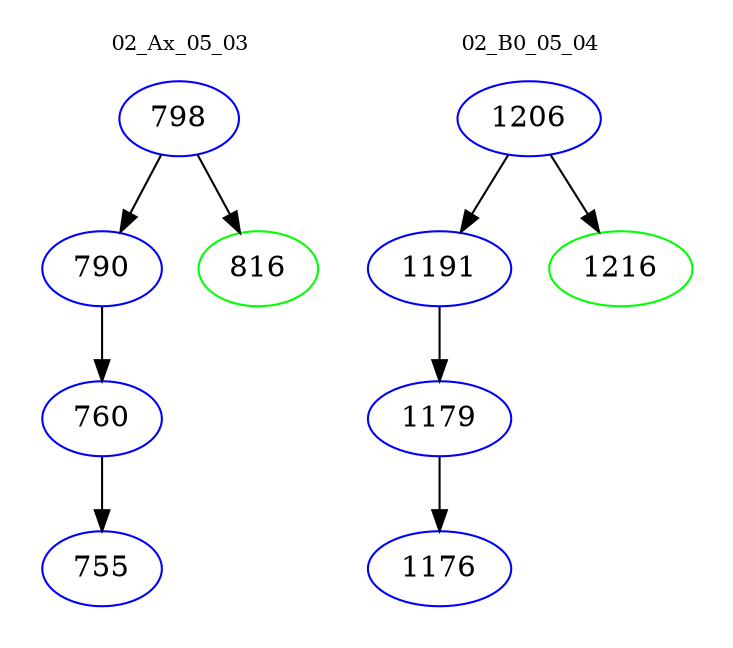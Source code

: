 digraph{
subgraph cluster_0 {
color = white
label = "02_Ax_05_03";
fontsize=10;
T0_798 [label="798", color="blue"]
T0_798 -> T0_790 [color="black"]
T0_790 [label="790", color="blue"]
T0_790 -> T0_760 [color="black"]
T0_760 [label="760", color="blue"]
T0_760 -> T0_755 [color="black"]
T0_755 [label="755", color="blue"]
T0_798 -> T0_816 [color="black"]
T0_816 [label="816", color="green"]
}
subgraph cluster_1 {
color = white
label = "02_B0_05_04";
fontsize=10;
T1_1206 [label="1206", color="blue"]
T1_1206 -> T1_1191 [color="black"]
T1_1191 [label="1191", color="blue"]
T1_1191 -> T1_1179 [color="black"]
T1_1179 [label="1179", color="blue"]
T1_1179 -> T1_1176 [color="black"]
T1_1176 [label="1176", color="blue"]
T1_1206 -> T1_1216 [color="black"]
T1_1216 [label="1216", color="green"]
}
}
